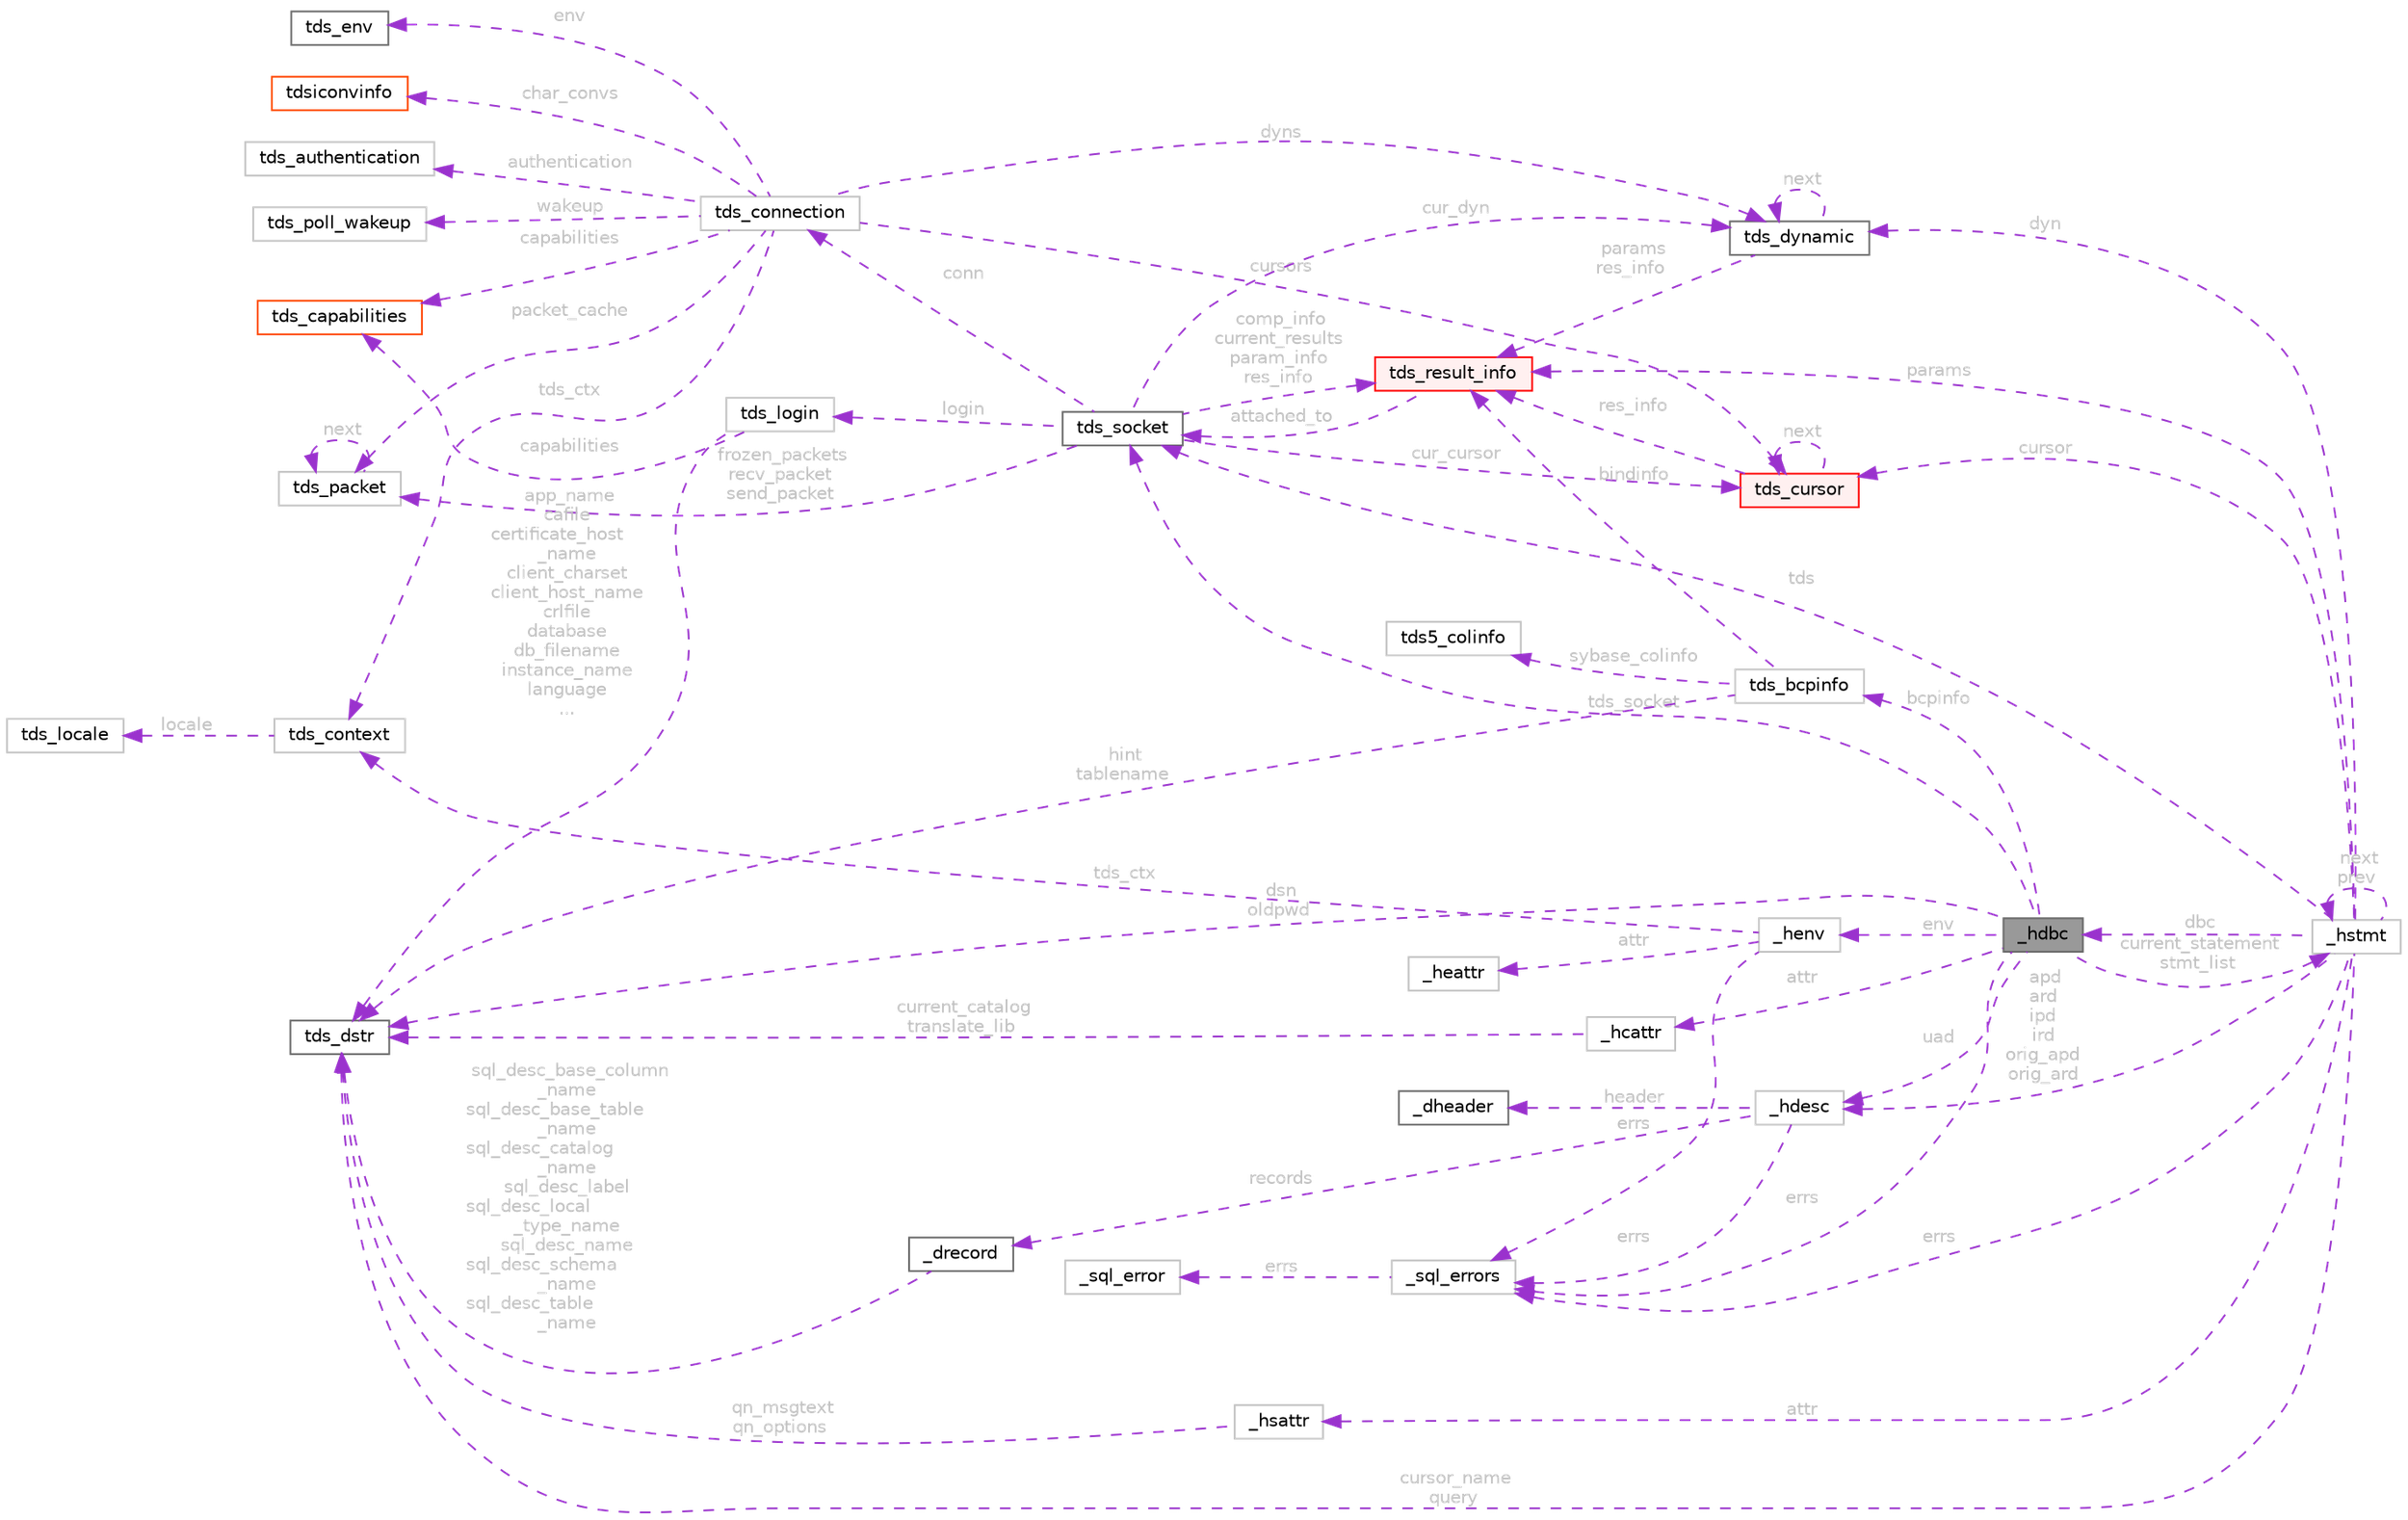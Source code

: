 digraph "_hdbc"
{
 // LATEX_PDF_SIZE
  bgcolor="transparent";
  edge [fontname=Helvetica,fontsize=10,labelfontname=Helvetica,labelfontsize=10];
  node [fontname=Helvetica,fontsize=10,shape=box,height=0.2,width=0.4];
  rankdir="LR";
  Node1 [id="Node000001",label="_hdbc",height=0.2,width=0.4,color="gray40", fillcolor="grey60", style="filled", fontcolor="black",tooltip=" "];
  Node2 -> Node1 [id="edge1_Node000001_Node000002",dir="back",color="darkorchid3",style="dashed",tooltip=" ",label=" errs",fontcolor="grey" ];
  Node2 [id="Node000002",label="_sql_errors",height=0.2,width=0.4,color="grey75", fillcolor="white", style="filled",URL="$a01058.html",tooltip=" "];
  Node3 -> Node2 [id="edge2_Node000002_Node000003",dir="back",color="darkorchid3",style="dashed",tooltip=" ",label=" errs",fontcolor="grey" ];
  Node3 [id="Node000003",label="_sql_error",height=0.2,width=0.4,color="grey75", fillcolor="white", style="filled",URL="$a01054.html",tooltip=" "];
  Node4 -> Node1 [id="edge3_Node000001_Node000004",dir="back",color="darkorchid3",style="dashed",tooltip=" ",label=" env",fontcolor="grey" ];
  Node4 [id="Node000004",label="_henv",height=0.2,width=0.4,color="grey75", fillcolor="white", style="filled",URL="$a01082.html",tooltip=" "];
  Node2 -> Node4 [id="edge4_Node000004_Node000002",dir="back",color="darkorchid3",style="dashed",tooltip=" ",label=" errs",fontcolor="grey" ];
  Node5 -> Node4 [id="edge5_Node000004_Node000005",dir="back",color="darkorchid3",style="dashed",tooltip=" ",label=" tds_ctx",fontcolor="grey" ];
  Node5 [id="Node000005",label="tds_context",height=0.2,width=0.4,color="grey75", fillcolor="white", style="filled",URL="$a01290.html",tooltip=" "];
  Node6 -> Node5 [id="edge6_Node000005_Node000006",dir="back",color="darkorchid3",style="dashed",tooltip=" ",label=" locale",fontcolor="grey" ];
  Node6 [id="Node000006",label="tds_locale",height=0.2,width=0.4,color="grey75", fillcolor="white", style="filled",URL="$a01226.html",tooltip=" "];
  Node7 -> Node4 [id="edge7_Node000004_Node000007",dir="back",color="darkorchid3",style="dashed",tooltip=" ",label=" attr",fontcolor="grey" ];
  Node7 [id="Node000007",label="_heattr",height=0.2,width=0.4,color="grey75", fillcolor="white", style="filled",URL="$a01074.html",tooltip=" "];
  Node8 -> Node1 [id="edge8_Node000001_Node000008",dir="back",color="darkorchid3",style="dashed",tooltip=" ",label=" tds_socket",fontcolor="grey" ];
  Node8 [id="Node000008",label="tds_socket",height=0.2,width=0.4,color="gray40", fillcolor="white", style="filled",URL="$a01310.html",tooltip="Information for a server connection."];
  Node9 -> Node8 [id="edge9_Node000008_Node000009",dir="back",color="darkorchid3",style="dashed",tooltip=" ",label=" conn",fontcolor="grey" ];
  Node9 [id="Node000009",label="tds_connection",height=0.2,width=0.4,color="grey75", fillcolor="white", style="filled",URL="$a01306.html",tooltip=" "];
  Node10 -> Node9 [id="edge10_Node000009_Node000010",dir="back",color="darkorchid3",style="dashed",tooltip=" ",label=" wakeup",fontcolor="grey" ];
  Node10 [id="Node000010",label="tds_poll_wakeup",height=0.2,width=0.4,color="grey75", fillcolor="white", style="filled",URL="$a01302.html",tooltip=" "];
  Node5 -> Node9 [id="edge11_Node000009_Node000005",dir="back",color="darkorchid3",style="dashed",tooltip=" ",label=" tds_ctx",fontcolor="grey" ];
  Node11 -> Node9 [id="edge12_Node000009_Node000011",dir="back",color="darkorchid3",style="dashed",tooltip=" ",label=" env",fontcolor="grey" ];
  Node11 [id="Node000011",label="tds_env",height=0.2,width=0.4,color="gray40", fillcolor="white", style="filled",URL="$a01278.html",tooltip="Current environment as reported by the server."];
  Node12 -> Node9 [id="edge13_Node000009_Node000012",dir="back",color="darkorchid3",style="dashed",tooltip=" ",label=" cursors",fontcolor="grey" ];
  Node12 [id="Node000012",label="tds_cursor",height=0.2,width=0.4,color="red", fillcolor="#FFF0F0", style="filled",URL="$a01274.html",tooltip="Holds information about a cursor."];
  Node12 -> Node12 [id="edge14_Node000012_Node000012",dir="back",color="darkorchid3",style="dashed",tooltip=" ",label=" next",fontcolor="grey" ];
  Node14 -> Node12 [id="edge15_Node000012_Node000014",dir="back",color="darkorchid3",style="dashed",tooltip=" ",label=" res_info",fontcolor="grey" ];
  Node14 [id="Node000014",label="tds_result_info",height=0.2,width=0.4,color="red", fillcolor="#FFF0F0", style="filled",URL="$a01258.html",tooltip="Hold information for any results."];
  Node8 -> Node14 [id="edge16_Node000014_Node000008",dir="back",color="darkorchid3",style="dashed",tooltip=" ",label=" attached_to",fontcolor="grey" ];
  Node23 -> Node9 [id="edge17_Node000009_Node000023",dir="back",color="darkorchid3",style="dashed",tooltip=" ",label=" dyns",fontcolor="grey" ];
  Node23 [id="Node000023",label="tds_dynamic",height=0.2,width=0.4,color="gray40", fillcolor="white", style="filled",URL="$a01282.html",tooltip="Holds information for a dynamic (also called prepared) query."];
  Node23 -> Node23 [id="edge18_Node000023_Node000023",dir="back",color="darkorchid3",style="dashed",tooltip=" ",label=" next",fontcolor="grey" ];
  Node14 -> Node23 [id="edge19_Node000023_Node000014",dir="back",color="darkorchid3",style="dashed",tooltip=" ",label=" params\nres_info",fontcolor="grey" ];
  Node17 -> Node9 [id="edge20_Node000009_Node000017",dir="back",color="darkorchid3",style="dashed",tooltip=" ",label=" char_convs",fontcolor="grey" ];
  Node17 [id="Node000017",label="tdsiconvinfo",height=0.2,width=0.4,color="orangered", fillcolor="white", style="filled",URL="$a01050.html",tooltip=" "];
  Node24 -> Node9 [id="edge21_Node000009_Node000024",dir="back",color="darkorchid3",style="dashed",tooltip=" ",label=" capabilities",fontcolor="grey" ];
  Node24 [id="Node000024",label="tds_capabilities",height=0.2,width=0.4,color="orangered", fillcolor="white", style="filled",URL="$a01214.html",tooltip=" "];
  Node26 -> Node9 [id="edge22_Node000009_Node000026",dir="back",color="darkorchid3",style="dashed",tooltip=" ",label=" packet_cache",fontcolor="grey" ];
  Node26 [id="Node000026",label="tds_packet",height=0.2,width=0.4,color="grey75", fillcolor="white", style="filled",URL="$a01298.html",tooltip=" "];
  Node26 -> Node26 [id="edge23_Node000026_Node000026",dir="back",color="darkorchid3",style="dashed",tooltip=" ",label=" next",fontcolor="grey" ];
  Node27 -> Node9 [id="edge24_Node000009_Node000027",dir="back",color="darkorchid3",style="dashed",tooltip=" ",label=" authentication",fontcolor="grey" ];
  Node27 [id="Node000027",label="tds_authentication",height=0.2,width=0.4,color="grey75", fillcolor="white", style="filled",URL="$a01294.html",tooltip=" "];
  Node26 -> Node8 [id="edge25_Node000008_Node000026",dir="back",color="darkorchid3",style="dashed",tooltip=" ",label=" frozen_packets\nrecv_packet\nsend_packet",fontcolor="grey" ];
  Node14 -> Node8 [id="edge26_Node000008_Node000014",dir="back",color="darkorchid3",style="dashed",tooltip=" ",label=" comp_info\ncurrent_results\nparam_info\nres_info",fontcolor="grey" ];
  Node12 -> Node8 [id="edge27_Node000008_Node000012",dir="back",color="darkorchid3",style="dashed",tooltip=" ",label=" cur_cursor",fontcolor="grey" ];
  Node23 -> Node8 [id="edge28_Node000008_Node000023",dir="back",color="darkorchid3",style="dashed",tooltip=" ",label=" cur_dyn",fontcolor="grey" ];
  Node28 -> Node8 [id="edge29_Node000008_Node000028",dir="back",color="darkorchid3",style="dashed",tooltip=" ",label=" login",fontcolor="grey" ];
  Node28 [id="Node000028",label="tds_login",height=0.2,width=0.4,color="grey75", fillcolor="white", style="filled",URL="$a01218.html",tooltip=" "];
  Node21 -> Node28 [id="edge30_Node000028_Node000021",dir="back",color="darkorchid3",style="dashed",tooltip=" ",label=" app_name\ncafile\ncertificate_host\l_name\nclient_charset\nclient_host_name\ncrlfile\ndatabase\ndb_filename\ninstance_name\nlanguage\n...",fontcolor="grey" ];
  Node21 [id="Node000021",label="tds_dstr",height=0.2,width=0.4,color="gray40", fillcolor="white", style="filled",URL="$a01374.html",tooltip="Structure to hold a string."];
  Node24 -> Node28 [id="edge31_Node000028_Node000024",dir="back",color="darkorchid3",style="dashed",tooltip=" ",label=" capabilities",fontcolor="grey" ];
  Node21 -> Node1 [id="edge32_Node000001_Node000021",dir="back",color="darkorchid3",style="dashed",tooltip=" ",label=" dsn\noldpwd",fontcolor="grey" ];
  Node29 -> Node1 [id="edge33_Node000001_Node000029",dir="back",color="darkorchid3",style="dashed",tooltip=" ",label=" current_statement\nstmt_list",fontcolor="grey" ];
  Node29 [id="Node000029",label="_hstmt",height=0.2,width=0.4,color="grey75", fillcolor="white", style="filled",URL="$a01098.html",tooltip=" "];
  Node2 -> Node29 [id="edge34_Node000029_Node000002",dir="back",color="darkorchid3",style="dashed",tooltip=" ",label=" errs",fontcolor="grey" ];
  Node1 -> Node29 [id="edge35_Node000029_Node000001",dir="back",color="darkorchid3",style="dashed",tooltip=" ",label=" dbc",fontcolor="grey" ];
  Node21 -> Node29 [id="edge36_Node000029_Node000021",dir="back",color="darkorchid3",style="dashed",tooltip=" ",label=" cursor_name\nquery",fontcolor="grey" ];
  Node8 -> Node29 [id="edge37_Node000029_Node000008",dir="back",color="darkorchid3",style="dashed",tooltip=" ",label=" tds",fontcolor="grey" ];
  Node29 -> Node29 [id="edge38_Node000029_Node000029",dir="back",color="darkorchid3",style="dashed",tooltip=" ",label=" next\nprev",fontcolor="grey" ];
  Node14 -> Node29 [id="edge39_Node000029_Node000014",dir="back",color="darkorchid3",style="dashed",tooltip=" ",label=" params",fontcolor="grey" ];
  Node23 -> Node29 [id="edge40_Node000029_Node000023",dir="back",color="darkorchid3",style="dashed",tooltip=" ",label=" dyn",fontcolor="grey" ];
  Node30 -> Node29 [id="edge41_Node000029_Node000030",dir="back",color="darkorchid3",style="dashed",tooltip=" ",label=" apd\nard\nipd\nird\norig_apd\norig_ard",fontcolor="grey" ];
  Node30 [id="Node000030",label="_hdesc",height=0.2,width=0.4,color="grey75", fillcolor="white", style="filled",URL="$a01070.html",tooltip=" "];
  Node2 -> Node30 [id="edge42_Node000030_Node000002",dir="back",color="darkorchid3",style="dashed",tooltip=" ",label=" errs",fontcolor="grey" ];
  Node31 -> Node30 [id="edge43_Node000030_Node000031",dir="back",color="darkorchid3",style="dashed",tooltip=" ",label=" header",fontcolor="grey" ];
  Node31 [id="Node000031",label="_dheader",height=0.2,width=0.4,color="gray40", fillcolor="white", style="filled",URL="$a01062.html",tooltip="Descriptor header."];
  Node32 -> Node30 [id="edge44_Node000030_Node000032",dir="back",color="darkorchid3",style="dashed",tooltip=" ",label=" records",fontcolor="grey" ];
  Node32 [id="Node000032",label="_drecord",height=0.2,width=0.4,color="gray40", fillcolor="white", style="filled",URL="$a01066.html",tooltip="Descriptor record."];
  Node21 -> Node32 [id="edge45_Node000032_Node000021",dir="back",color="darkorchid3",style="dashed",tooltip=" ",label=" sql_desc_base_column\l_name\nsql_desc_base_table\l_name\nsql_desc_catalog\l_name\nsql_desc_label\nsql_desc_local\l_type_name\nsql_desc_name\nsql_desc_schema\l_name\nsql_desc_table\l_name",fontcolor="grey" ];
  Node33 -> Node29 [id="edge46_Node000029_Node000033",dir="back",color="darkorchid3",style="dashed",tooltip=" ",label=" attr",fontcolor="grey" ];
  Node33 [id="Node000033",label="_hsattr",height=0.2,width=0.4,color="grey75", fillcolor="white", style="filled",URL="$a01094.html",tooltip=" "];
  Node21 -> Node33 [id="edge47_Node000033_Node000021",dir="back",color="darkorchid3",style="dashed",tooltip=" ",label=" qn_msgtext\nqn_options",fontcolor="grey" ];
  Node12 -> Node29 [id="edge48_Node000029_Node000012",dir="back",color="darkorchid3",style="dashed",tooltip=" ",label=" cursor",fontcolor="grey" ];
  Node34 -> Node1 [id="edge49_Node000001_Node000034",dir="back",color="darkorchid3",style="dashed",tooltip=" ",label=" attr",fontcolor="grey" ];
  Node34 [id="Node000034",label="_hcattr",height=0.2,width=0.4,color="grey75", fillcolor="white", style="filled",URL="$a01086.html",tooltip=" "];
  Node21 -> Node34 [id="edge50_Node000034_Node000021",dir="back",color="darkorchid3",style="dashed",tooltip=" ",label=" current_catalog\ntranslate_lib",fontcolor="grey" ];
  Node30 -> Node1 [id="edge51_Node000001_Node000030",dir="back",color="darkorchid3",style="dashed",tooltip=" ",label=" uad",fontcolor="grey" ];
  Node35 -> Node1 [id="edge52_Node000001_Node000035",dir="back",color="darkorchid3",style="dashed",tooltip=" ",label=" bcpinfo",fontcolor="grey" ];
  Node35 [id="Node000035",label="tds_bcpinfo",height=0.2,width=0.4,color="grey75", fillcolor="white", style="filled",URL="$a01334.html",tooltip=" "];
  Node21 -> Node35 [id="edge53_Node000035_Node000021",dir="back",color="darkorchid3",style="dashed",tooltip=" ",label=" hint\ntablename",fontcolor="grey" ];
  Node14 -> Node35 [id="edge54_Node000035_Node000014",dir="back",color="darkorchid3",style="dashed",tooltip=" ",label=" bindinfo",fontcolor="grey" ];
  Node36 -> Node35 [id="edge55_Node000035_Node000036",dir="back",color="darkorchid3",style="dashed",tooltip=" ",label=" sybase_colinfo",fontcolor="grey" ];
  Node36 [id="Node000036",label="tds5_colinfo",height=0.2,width=0.4,color="grey75", fillcolor="white", style="filled",URL="$a01330.html",tooltip=" "];
}
